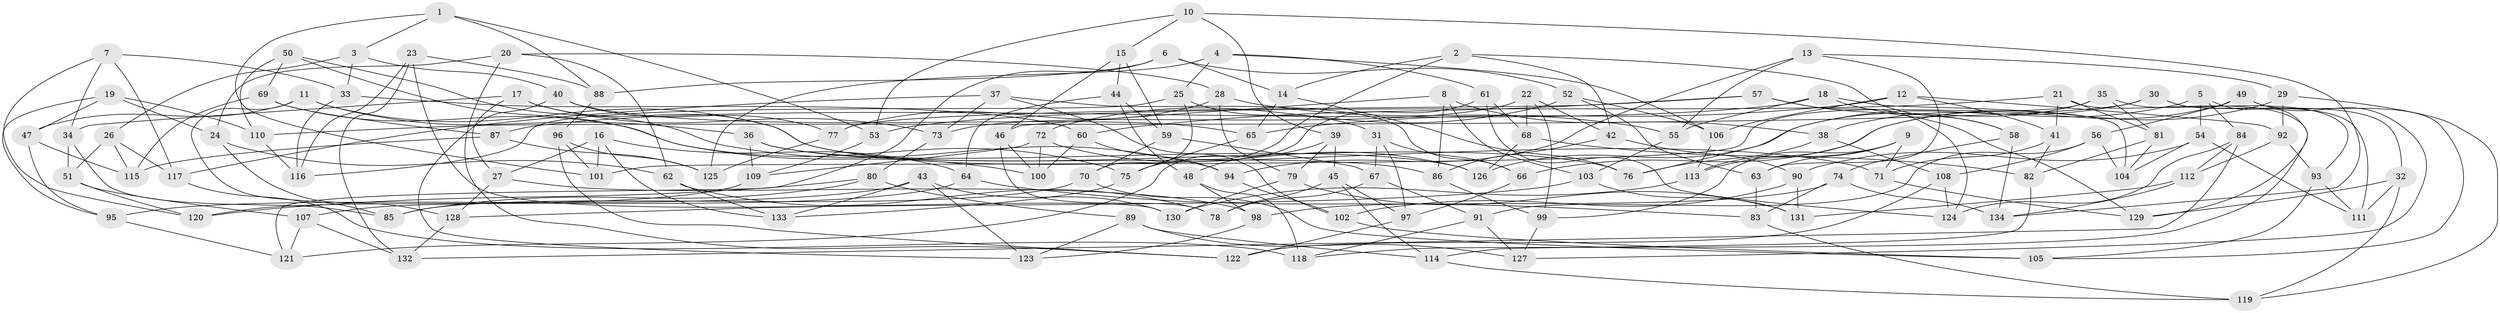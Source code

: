 // coarse degree distribution, {6: 0.49411764705882355, 4: 0.36470588235294116, 5: 0.08235294117647059, 3: 0.058823529411764705}
// Generated by graph-tools (version 1.1) at 2025/52/02/27/25 19:52:32]
// undirected, 134 vertices, 268 edges
graph export_dot {
graph [start="1"]
  node [color=gray90,style=filled];
  1;
  2;
  3;
  4;
  5;
  6;
  7;
  8;
  9;
  10;
  11;
  12;
  13;
  14;
  15;
  16;
  17;
  18;
  19;
  20;
  21;
  22;
  23;
  24;
  25;
  26;
  27;
  28;
  29;
  30;
  31;
  32;
  33;
  34;
  35;
  36;
  37;
  38;
  39;
  40;
  41;
  42;
  43;
  44;
  45;
  46;
  47;
  48;
  49;
  50;
  51;
  52;
  53;
  54;
  55;
  56;
  57;
  58;
  59;
  60;
  61;
  62;
  63;
  64;
  65;
  66;
  67;
  68;
  69;
  70;
  71;
  72;
  73;
  74;
  75;
  76;
  77;
  78;
  79;
  80;
  81;
  82;
  83;
  84;
  85;
  86;
  87;
  88;
  89;
  90;
  91;
  92;
  93;
  94;
  95;
  96;
  97;
  98;
  99;
  100;
  101;
  102;
  103;
  104;
  105;
  106;
  107;
  108;
  109;
  110;
  111;
  112;
  113;
  114;
  115;
  116;
  117;
  118;
  119;
  120;
  121;
  122;
  123;
  124;
  125;
  126;
  127;
  128;
  129;
  130;
  131;
  132;
  133;
  134;
  1 -- 88;
  1 -- 3;
  1 -- 101;
  1 -- 53;
  2 -- 14;
  2 -- 75;
  2 -- 58;
  2 -- 42;
  3 -- 26;
  3 -- 33;
  3 -- 40;
  4 -- 125;
  4 -- 25;
  4 -- 61;
  4 -- 106;
  5 -- 54;
  5 -- 129;
  5 -- 38;
  5 -- 84;
  6 -- 14;
  6 -- 52;
  6 -- 88;
  6 -- 121;
  7 -- 120;
  7 -- 33;
  7 -- 34;
  7 -- 117;
  8 -- 86;
  8 -- 103;
  8 -- 46;
  8 -- 38;
  9 -- 99;
  9 -- 63;
  9 -- 71;
  9 -- 113;
  10 -- 134;
  10 -- 53;
  10 -- 15;
  10 -- 39;
  11 -- 71;
  11 -- 47;
  11 -- 36;
  11 -- 85;
  12 -- 106;
  12 -- 92;
  12 -- 41;
  12 -- 65;
  13 -- 55;
  13 -- 63;
  13 -- 94;
  13 -- 29;
  14 -- 76;
  14 -- 65;
  15 -- 46;
  15 -- 59;
  15 -- 44;
  16 -- 101;
  16 -- 27;
  16 -- 64;
  16 -- 133;
  17 -- 73;
  17 -- 34;
  17 -- 76;
  17 -- 27;
  18 -- 104;
  18 -- 55;
  18 -- 58;
  18 -- 87;
  19 -- 110;
  19 -- 24;
  19 -- 47;
  19 -- 95;
  20 -- 24;
  20 -- 28;
  20 -- 62;
  20 -- 122;
  21 -- 81;
  21 -- 53;
  21 -- 41;
  21 -- 118;
  22 -- 99;
  22 -- 68;
  22 -- 42;
  22 -- 73;
  23 -- 132;
  23 -- 130;
  23 -- 88;
  23 -- 116;
  24 -- 62;
  24 -- 128;
  25 -- 31;
  25 -- 70;
  25 -- 116;
  26 -- 117;
  26 -- 115;
  26 -- 51;
  27 -- 128;
  27 -- 98;
  28 -- 79;
  28 -- 77;
  28 -- 55;
  29 -- 119;
  29 -- 66;
  29 -- 92;
  30 -- 126;
  30 -- 110;
  30 -- 111;
  30 -- 32;
  31 -- 97;
  31 -- 66;
  31 -- 67;
  32 -- 119;
  32 -- 129;
  32 -- 111;
  33 -- 60;
  33 -- 116;
  34 -- 85;
  34 -- 51;
  35 -- 93;
  35 -- 81;
  35 -- 101;
  35 -- 76;
  36 -- 126;
  36 -- 86;
  36 -- 109;
  37 -- 73;
  37 -- 66;
  37 -- 102;
  37 -- 117;
  38 -- 108;
  38 -- 76;
  39 -- 48;
  39 -- 79;
  39 -- 45;
  40 -- 123;
  40 -- 77;
  40 -- 65;
  41 -- 82;
  41 -- 71;
  42 -- 86;
  42 -- 90;
  43 -- 133;
  43 -- 123;
  43 -- 130;
  43 -- 95;
  44 -- 59;
  44 -- 64;
  44 -- 48;
  45 -- 114;
  45 -- 97;
  45 -- 78;
  46 -- 100;
  46 -- 78;
  47 -- 95;
  47 -- 115;
  48 -- 118;
  48 -- 98;
  49 -- 56;
  49 -- 105;
  49 -- 113;
  49 -- 127;
  50 -- 100;
  50 -- 110;
  50 -- 94;
  50 -- 69;
  51 -- 107;
  51 -- 120;
  52 -- 106;
  52 -- 63;
  52 -- 72;
  53 -- 109;
  54 -- 90;
  54 -- 111;
  54 -- 104;
  55 -- 103;
  56 -- 104;
  56 -- 108;
  56 -- 91;
  57 -- 124;
  57 -- 129;
  57 -- 77;
  57 -- 60;
  58 -- 74;
  58 -- 134;
  59 -- 67;
  59 -- 70;
  60 -- 100;
  60 -- 94;
  61 -- 121;
  61 -- 124;
  61 -- 68;
  62 -- 133;
  62 -- 78;
  63 -- 83;
  64 -- 107;
  64 -- 83;
  65 -- 75;
  66 -- 97;
  67 -- 78;
  67 -- 91;
  68 -- 82;
  68 -- 126;
  69 -- 87;
  69 -- 75;
  69 -- 115;
  70 -- 105;
  70 -- 85;
  71 -- 129;
  72 -- 100;
  72 -- 109;
  72 -- 126;
  73 -- 80;
  74 -- 83;
  74 -- 134;
  74 -- 98;
  75 -- 133;
  77 -- 125;
  79 -- 130;
  79 -- 131;
  80 -- 89;
  80 -- 85;
  80 -- 120;
  81 -- 82;
  81 -- 104;
  82 -- 114;
  83 -- 119;
  84 -- 112;
  84 -- 132;
  84 -- 124;
  86 -- 99;
  87 -- 125;
  87 -- 115;
  88 -- 96;
  89 -- 123;
  89 -- 127;
  89 -- 114;
  90 -- 102;
  90 -- 131;
  91 -- 127;
  91 -- 118;
  92 -- 93;
  92 -- 112;
  93 -- 111;
  93 -- 105;
  94 -- 102;
  95 -- 121;
  96 -- 122;
  96 -- 101;
  96 -- 125;
  97 -- 122;
  98 -- 123;
  99 -- 127;
  102 -- 105;
  103 -- 131;
  103 -- 128;
  106 -- 113;
  107 -- 121;
  107 -- 132;
  108 -- 124;
  108 -- 122;
  109 -- 120;
  110 -- 116;
  112 -- 131;
  112 -- 134;
  113 -- 130;
  114 -- 119;
  117 -- 118;
  128 -- 132;
}
